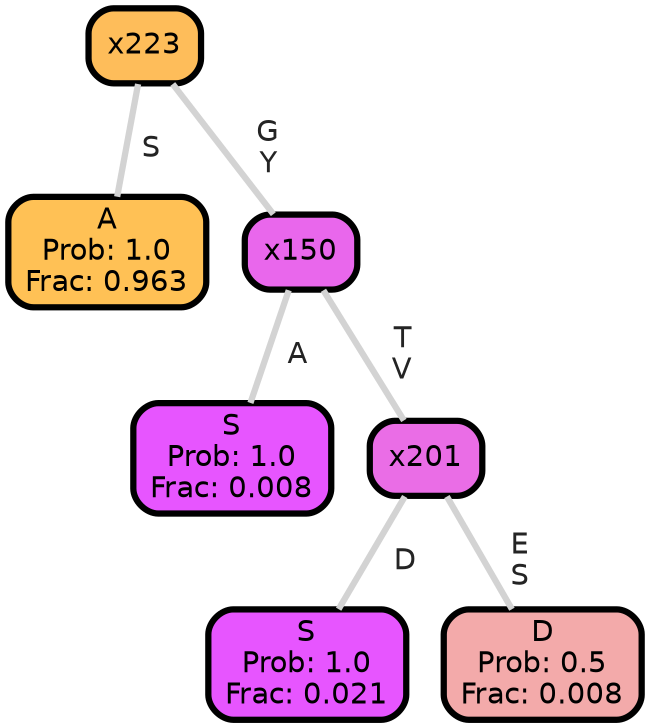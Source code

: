 graph Tree {
node [shape=box, style="filled, rounded",color="black",penwidth="3",fontcolor="black",                 fontname=helvetica] ;
graph [ranksep="0 equally", splines=straight,                 bgcolor=transparent, dpi=200] ;
edge [fontname=helvetica, fontweight=bold,fontcolor=grey14,color=lightgray] ;
0 [label="A
Prob: 1.0
Frac: 0.963", fillcolor="#ffc155"] ;
1 [label="x223", fillcolor="#febd5a"] ;
2 [label="S
Prob: 1.0
Frac: 0.008", fillcolor="#e755ff"] ;
3 [label="x150", fillcolor="#e967ec"] ;
4 [label="S
Prob: 1.0
Frac: 0.021", fillcolor="#e755ff"] ;
5 [label="x201", fillcolor="#ea6de6"] ;
6 [label="D
Prob: 0.5
Frac: 0.008", fillcolor="#f3aaaa"] ;
1 -- 0 [label=" S",penwidth=3] ;
1 -- 3 [label=" G\n Y",penwidth=3] ;
3 -- 2 [label=" A",penwidth=3] ;
3 -- 5 [label=" T\n V",penwidth=3] ;
5 -- 4 [label=" D",penwidth=3] ;
5 -- 6 [label=" E\n S",penwidth=3] ;
{rank = same;}}
